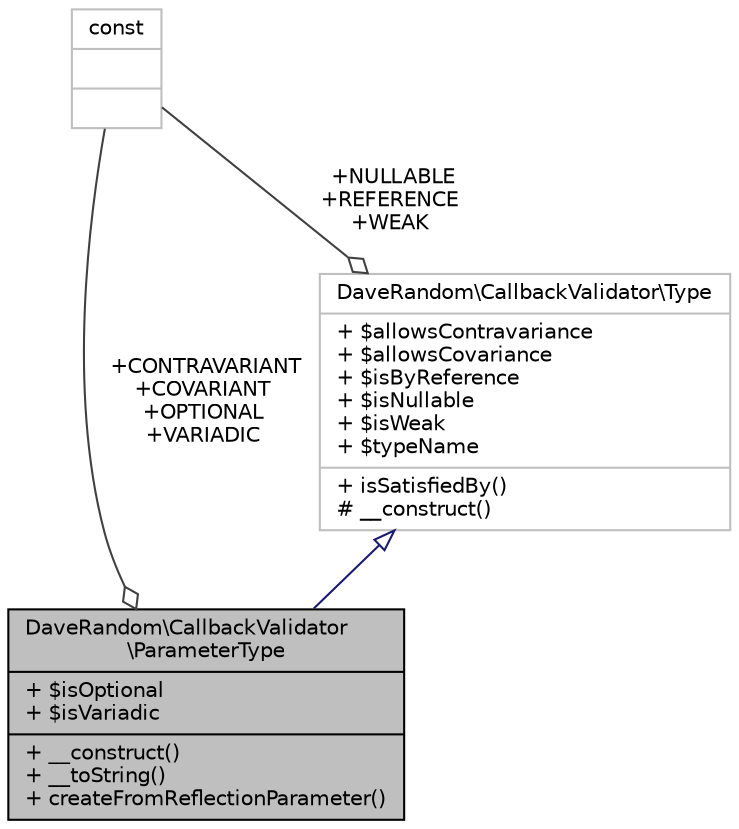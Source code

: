digraph "DaveRandom\CallbackValidator\ParameterType"
{
 // INTERACTIVE_SVG=YES
 // LATEX_PDF_SIZE
  edge [fontname="Helvetica",fontsize="10",labelfontname="Helvetica",labelfontsize="10"];
  node [fontname="Helvetica",fontsize="10",shape=record];
  Node1 [label="{DaveRandom\\CallbackValidator\l\\ParameterType\n|+ $isOptional\l+ $isVariadic\l|+ __construct()\l+ __toString()\l+ createFromReflectionParameter()\l}",height=0.2,width=0.4,color="black", fillcolor="grey75", style="filled", fontcolor="black",tooltip=" "];
  Node2 -> Node1 [dir="back",color="midnightblue",fontsize="10",style="solid",arrowtail="onormal",fontname="Helvetica"];
  Node2 [label="{DaveRandom\\CallbackValidator\\Type\n|+ $allowsContravariance\l+ $allowsCovariance\l+ $isByReference\l+ $isNullable\l+ $isWeak\l+ $typeName\l|+ isSatisfiedBy()\l# __construct()\l}",height=0.2,width=0.4,color="grey75", fillcolor="white", style="filled",URL="$d6/d33/class_dave_random_1_1_callback_validator_1_1_type.html",tooltip=" "];
  Node3 -> Node2 [color="grey25",fontsize="10",style="solid",label=" +NULLABLE\n+REFERENCE\n+WEAK" ,arrowhead="odiamond",fontname="Helvetica"];
  Node3 [label="{const\n||}",height=0.2,width=0.4,color="grey75", fillcolor="white", style="filled",tooltip=" "];
  Node3 -> Node1 [color="grey25",fontsize="10",style="solid",label=" +CONTRAVARIANT\n+COVARIANT\n+OPTIONAL\n+VARIADIC" ,arrowhead="odiamond",fontname="Helvetica"];
}
